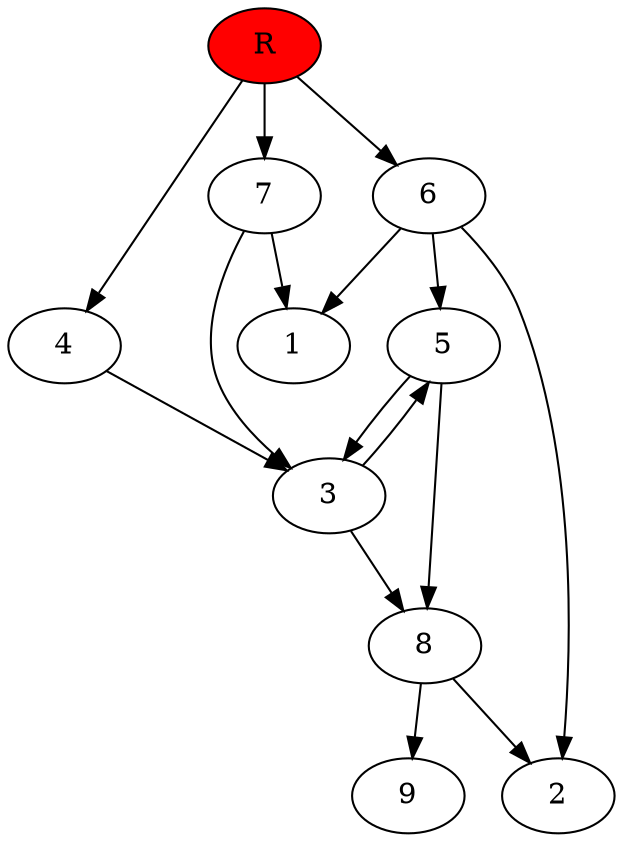 digraph prb32209 {
	1
	2
	3
	4
	5
	6
	7
	8
	R [fillcolor="#ff0000" style=filled]
	3 -> 5
	3 -> 8
	4 -> 3
	5 -> 3
	5 -> 8
	6 -> 1
	6 -> 2
	6 -> 5
	7 -> 1
	7 -> 3
	8 -> 2
	8 -> 9
	R -> 4
	R -> 6
	R -> 7
}
